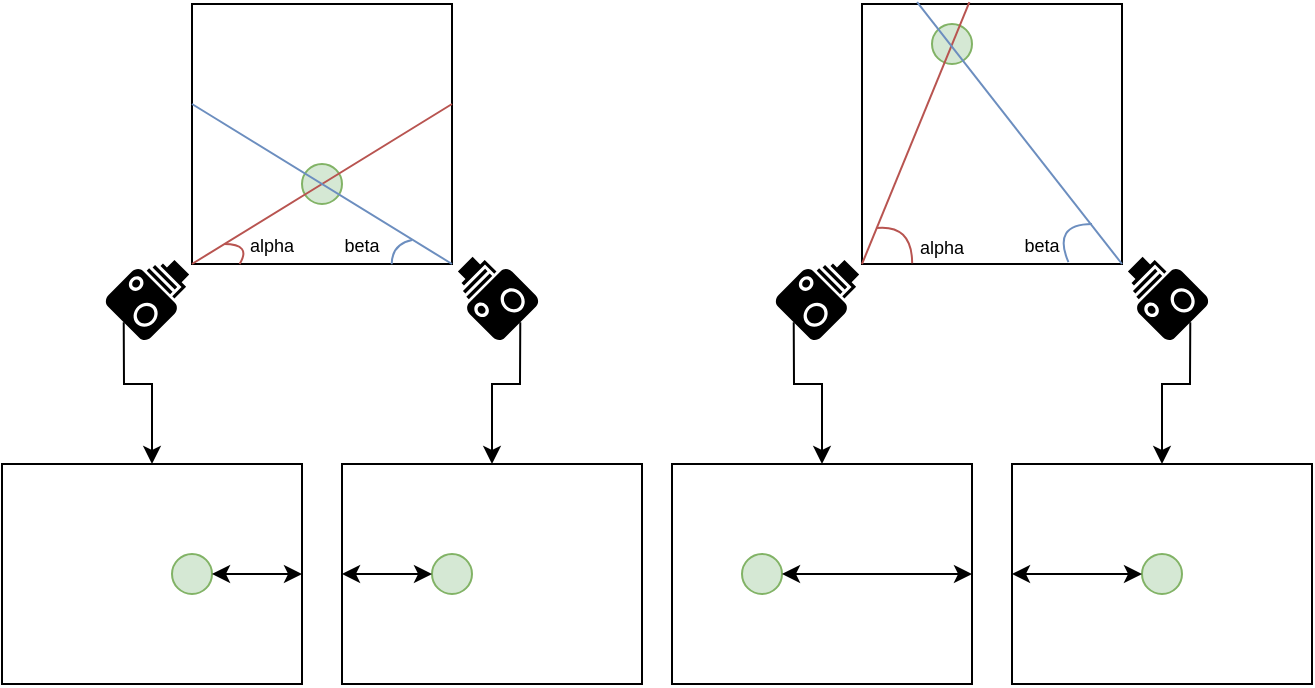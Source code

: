 <mxfile version="24.4.8" type="device">
  <diagram name="Page-1" id="c5X7hhBgmhvkAeY6OyJd">
    <mxGraphModel dx="1094" dy="670" grid="1" gridSize="10" guides="1" tooltips="1" connect="1" arrows="1" fold="1" page="1" pageScale="1" pageWidth="850" pageHeight="1100" math="0" shadow="0">
      <root>
        <mxCell id="0" />
        <mxCell id="1" parent="0" />
        <mxCell id="uJ7OIQPrnL1CbaQ1osgT-79" value="" style="rounded=0;whiteSpace=wrap;html=1;" vertex="1" parent="1">
          <mxGeometry x="185" y="300" width="150" height="110" as="geometry" />
        </mxCell>
        <mxCell id="uJ7OIQPrnL1CbaQ1osgT-80" value="" style="ellipse;whiteSpace=wrap;html=1;aspect=fixed;fillColor=#d5e8d4;strokeColor=#82b366;" vertex="1" parent="1">
          <mxGeometry x="270" y="345" width="20" height="20" as="geometry" />
        </mxCell>
        <mxCell id="uJ7OIQPrnL1CbaQ1osgT-82" value="" style="whiteSpace=wrap;html=1;aspect=fixed;" vertex="1" parent="1">
          <mxGeometry x="280" y="70" width="130" height="130" as="geometry" />
        </mxCell>
        <mxCell id="uJ7OIQPrnL1CbaQ1osgT-83" value="" style="shape=mxgraph.signs.tech.camera_1;html=1;pointerEvents=1;fillColor=#000000;strokeColor=none;verticalLabelPosition=bottom;verticalAlign=top;align=center;rotation=-45;" vertex="1" parent="1">
          <mxGeometry x="240" y="200" width="40" height="30" as="geometry" />
        </mxCell>
        <mxCell id="uJ7OIQPrnL1CbaQ1osgT-84" value="" style="shape=mxgraph.signs.tech.camera_1;html=1;pointerEvents=1;fillColor=#000000;strokeColor=none;verticalLabelPosition=bottom;verticalAlign=top;align=center;rotation=-135;" vertex="1" parent="1">
          <mxGeometry x="410" y="200" width="40" height="30" as="geometry" />
        </mxCell>
        <mxCell id="uJ7OIQPrnL1CbaQ1osgT-85" value="" style="ellipse;whiteSpace=wrap;html=1;aspect=fixed;fillColor=#d5e8d4;strokeColor=#82b366;" vertex="1" parent="1">
          <mxGeometry x="335" y="150" width="20" height="20" as="geometry" />
        </mxCell>
        <mxCell id="uJ7OIQPrnL1CbaQ1osgT-86" value="" style="endArrow=none;html=1;rounded=0;exitX=0;exitY=1;exitDx=0;exitDy=0;fillColor=#f8cecc;strokeColor=#b85450;" edge="1" parent="1" source="uJ7OIQPrnL1CbaQ1osgT-82">
          <mxGeometry width="50" height="50" relative="1" as="geometry">
            <mxPoint x="50" y="230" as="sourcePoint" />
            <mxPoint x="410" y="120" as="targetPoint" />
          </mxGeometry>
        </mxCell>
        <mxCell id="uJ7OIQPrnL1CbaQ1osgT-87" value="" style="endArrow=classic;html=1;rounded=0;exitX=0;exitY=0.5;exitDx=0;exitDy=0;exitPerimeter=0;entryX=0.5;entryY=0;entryDx=0;entryDy=0;" edge="1" parent="1" source="uJ7OIQPrnL1CbaQ1osgT-83" target="uJ7OIQPrnL1CbaQ1osgT-79">
          <mxGeometry width="50" height="50" relative="1" as="geometry">
            <mxPoint x="150" y="270" as="sourcePoint" />
            <mxPoint x="200" y="220" as="targetPoint" />
            <Array as="points">
              <mxPoint x="246" y="260" />
              <mxPoint x="260" y="260" />
            </Array>
          </mxGeometry>
        </mxCell>
        <mxCell id="uJ7OIQPrnL1CbaQ1osgT-88" value="" style="endArrow=classic;startArrow=classic;html=1;rounded=0;entryX=1;entryY=0.5;entryDx=0;entryDy=0;exitX=1;exitY=0.5;exitDx=0;exitDy=0;" edge="1" parent="1" source="uJ7OIQPrnL1CbaQ1osgT-80" target="uJ7OIQPrnL1CbaQ1osgT-79">
          <mxGeometry width="50" height="50" relative="1" as="geometry">
            <mxPoint x="290" y="440" as="sourcePoint" />
            <mxPoint x="340" y="390" as="targetPoint" />
          </mxGeometry>
        </mxCell>
        <mxCell id="uJ7OIQPrnL1CbaQ1osgT-89" value="" style="rounded=0;whiteSpace=wrap;html=1;" vertex="1" parent="1">
          <mxGeometry x="355" y="300" width="150" height="110" as="geometry" />
        </mxCell>
        <mxCell id="uJ7OIQPrnL1CbaQ1osgT-90" value="" style="ellipse;whiteSpace=wrap;html=1;aspect=fixed;fillColor=#d5e8d4;strokeColor=#82b366;" vertex="1" parent="1">
          <mxGeometry x="400" y="345" width="20" height="20" as="geometry" />
        </mxCell>
        <mxCell id="uJ7OIQPrnL1CbaQ1osgT-91" value="" style="endArrow=classic;startArrow=classic;html=1;rounded=0;entryX=0;entryY=0.5;entryDx=0;entryDy=0;exitX=0;exitY=0.5;exitDx=0;exitDy=0;" edge="1" parent="1" source="uJ7OIQPrnL1CbaQ1osgT-89" target="uJ7OIQPrnL1CbaQ1osgT-90">
          <mxGeometry width="50" height="50" relative="1" as="geometry">
            <mxPoint x="550" y="440" as="sourcePoint" />
            <mxPoint x="600" y="390" as="targetPoint" />
          </mxGeometry>
        </mxCell>
        <mxCell id="uJ7OIQPrnL1CbaQ1osgT-92" value="" style="endArrow=none;html=1;rounded=0;exitX=1;exitY=1;exitDx=0;exitDy=0;fillColor=#dae8fc;strokeColor=#6c8ebf;" edge="1" parent="1" source="uJ7OIQPrnL1CbaQ1osgT-82">
          <mxGeometry width="50" height="50" relative="1" as="geometry">
            <mxPoint x="290" y="280" as="sourcePoint" />
            <mxPoint x="280" y="120" as="targetPoint" />
          </mxGeometry>
        </mxCell>
        <mxCell id="uJ7OIQPrnL1CbaQ1osgT-96" value="" style="endArrow=classic;html=1;rounded=0;exitX=0;exitY=0.5;exitDx=0;exitDy=0;exitPerimeter=0;entryX=0.5;entryY=0;entryDx=0;entryDy=0;" edge="1" parent="1" source="uJ7OIQPrnL1CbaQ1osgT-84" target="uJ7OIQPrnL1CbaQ1osgT-89">
          <mxGeometry width="50" height="50" relative="1" as="geometry">
            <mxPoint x="450" y="300" as="sourcePoint" />
            <mxPoint x="500" y="250" as="targetPoint" />
            <Array as="points">
              <mxPoint x="444" y="260" />
              <mxPoint x="430" y="260" />
            </Array>
          </mxGeometry>
        </mxCell>
        <mxCell id="uJ7OIQPrnL1CbaQ1osgT-97" value="" style="rounded=0;whiteSpace=wrap;html=1;" vertex="1" parent="1">
          <mxGeometry x="520" y="300" width="150" height="110" as="geometry" />
        </mxCell>
        <mxCell id="uJ7OIQPrnL1CbaQ1osgT-98" value="" style="ellipse;whiteSpace=wrap;html=1;aspect=fixed;fillColor=#d5e8d4;strokeColor=#82b366;" vertex="1" parent="1">
          <mxGeometry x="555" y="345" width="20" height="20" as="geometry" />
        </mxCell>
        <mxCell id="uJ7OIQPrnL1CbaQ1osgT-99" value="" style="whiteSpace=wrap;html=1;aspect=fixed;" vertex="1" parent="1">
          <mxGeometry x="615" y="70" width="130" height="130" as="geometry" />
        </mxCell>
        <mxCell id="uJ7OIQPrnL1CbaQ1osgT-100" value="" style="shape=mxgraph.signs.tech.camera_1;html=1;pointerEvents=1;fillColor=#000000;strokeColor=none;verticalLabelPosition=bottom;verticalAlign=top;align=center;rotation=-45;" vertex="1" parent="1">
          <mxGeometry x="575" y="200" width="40" height="30" as="geometry" />
        </mxCell>
        <mxCell id="uJ7OIQPrnL1CbaQ1osgT-101" value="" style="shape=mxgraph.signs.tech.camera_1;html=1;pointerEvents=1;fillColor=#000000;strokeColor=none;verticalLabelPosition=bottom;verticalAlign=top;align=center;rotation=-135;" vertex="1" parent="1">
          <mxGeometry x="745" y="200" width="40" height="30" as="geometry" />
        </mxCell>
        <mxCell id="uJ7OIQPrnL1CbaQ1osgT-102" value="" style="ellipse;whiteSpace=wrap;html=1;aspect=fixed;fillColor=#d5e8d4;strokeColor=#82b366;" vertex="1" parent="1">
          <mxGeometry x="650" y="80" width="20" height="20" as="geometry" />
        </mxCell>
        <mxCell id="uJ7OIQPrnL1CbaQ1osgT-103" value="" style="endArrow=none;html=1;rounded=0;exitX=0;exitY=1;exitDx=0;exitDy=0;fillColor=#f8cecc;strokeColor=#b85450;entryX=0.413;entryY=-0.007;entryDx=0;entryDy=0;entryPerimeter=0;" edge="1" parent="1" source="uJ7OIQPrnL1CbaQ1osgT-99" target="uJ7OIQPrnL1CbaQ1osgT-99">
          <mxGeometry width="50" height="50" relative="1" as="geometry">
            <mxPoint x="385" y="230" as="sourcePoint" />
            <mxPoint x="745" y="120" as="targetPoint" />
          </mxGeometry>
        </mxCell>
        <mxCell id="uJ7OIQPrnL1CbaQ1osgT-104" value="" style="endArrow=classic;html=1;rounded=0;exitX=0;exitY=0.5;exitDx=0;exitDy=0;exitPerimeter=0;entryX=0.5;entryY=0;entryDx=0;entryDy=0;" edge="1" parent="1" source="uJ7OIQPrnL1CbaQ1osgT-100" target="uJ7OIQPrnL1CbaQ1osgT-97">
          <mxGeometry width="50" height="50" relative="1" as="geometry">
            <mxPoint x="485" y="270" as="sourcePoint" />
            <mxPoint x="535" y="220" as="targetPoint" />
            <Array as="points">
              <mxPoint x="581" y="260" />
              <mxPoint x="595" y="260" />
            </Array>
          </mxGeometry>
        </mxCell>
        <mxCell id="uJ7OIQPrnL1CbaQ1osgT-105" value="" style="endArrow=classic;startArrow=classic;html=1;rounded=0;entryX=1;entryY=0.5;entryDx=0;entryDy=0;exitX=1;exitY=0.5;exitDx=0;exitDy=0;" edge="1" parent="1" source="uJ7OIQPrnL1CbaQ1osgT-98" target="uJ7OIQPrnL1CbaQ1osgT-97">
          <mxGeometry width="50" height="50" relative="1" as="geometry">
            <mxPoint x="625" y="440" as="sourcePoint" />
            <mxPoint x="675" y="390" as="targetPoint" />
          </mxGeometry>
        </mxCell>
        <mxCell id="uJ7OIQPrnL1CbaQ1osgT-106" value="" style="rounded=0;whiteSpace=wrap;html=1;" vertex="1" parent="1">
          <mxGeometry x="690" y="300" width="150" height="110" as="geometry" />
        </mxCell>
        <mxCell id="uJ7OIQPrnL1CbaQ1osgT-107" value="" style="ellipse;whiteSpace=wrap;html=1;aspect=fixed;fillColor=#d5e8d4;strokeColor=#82b366;" vertex="1" parent="1">
          <mxGeometry x="755" y="345" width="20" height="20" as="geometry" />
        </mxCell>
        <mxCell id="uJ7OIQPrnL1CbaQ1osgT-108" value="" style="endArrow=classic;startArrow=classic;html=1;rounded=0;entryX=0;entryY=0.5;entryDx=0;entryDy=0;exitX=0;exitY=0.5;exitDx=0;exitDy=0;" edge="1" parent="1" source="uJ7OIQPrnL1CbaQ1osgT-106" target="uJ7OIQPrnL1CbaQ1osgT-107">
          <mxGeometry width="50" height="50" relative="1" as="geometry">
            <mxPoint x="885" y="440" as="sourcePoint" />
            <mxPoint x="935" y="390" as="targetPoint" />
          </mxGeometry>
        </mxCell>
        <mxCell id="uJ7OIQPrnL1CbaQ1osgT-109" value="" style="endArrow=none;html=1;rounded=0;exitX=1;exitY=1;exitDx=0;exitDy=0;fillColor=#dae8fc;strokeColor=#6c8ebf;entryX=0.212;entryY=-0.007;entryDx=0;entryDy=0;entryPerimeter=0;" edge="1" parent="1" source="uJ7OIQPrnL1CbaQ1osgT-99" target="uJ7OIQPrnL1CbaQ1osgT-99">
          <mxGeometry width="50" height="50" relative="1" as="geometry">
            <mxPoint x="625" y="280" as="sourcePoint" />
            <mxPoint x="615" y="120" as="targetPoint" />
          </mxGeometry>
        </mxCell>
        <mxCell id="uJ7OIQPrnL1CbaQ1osgT-110" value="" style="endArrow=classic;html=1;rounded=0;exitX=0;exitY=0.5;exitDx=0;exitDy=0;exitPerimeter=0;entryX=0.5;entryY=0;entryDx=0;entryDy=0;" edge="1" parent="1" source="uJ7OIQPrnL1CbaQ1osgT-101" target="uJ7OIQPrnL1CbaQ1osgT-106">
          <mxGeometry width="50" height="50" relative="1" as="geometry">
            <mxPoint x="785" y="300" as="sourcePoint" />
            <mxPoint x="835" y="250" as="targetPoint" />
            <Array as="points">
              <mxPoint x="779" y="260" />
              <mxPoint x="765" y="260" />
            </Array>
          </mxGeometry>
        </mxCell>
        <mxCell id="uJ7OIQPrnL1CbaQ1osgT-113" value="" style="endArrow=none;html=1;rounded=0;exitX=0.183;exitY=1;exitDx=0;exitDy=0;exitPerimeter=0;jumpSize=1;curved=1;strokeColor=#b85450;fillColor=#f8cecc;" edge="1" parent="1" source="uJ7OIQPrnL1CbaQ1osgT-82">
          <mxGeometry width="50" height="50" relative="1" as="geometry">
            <mxPoint x="330" y="260" as="sourcePoint" />
            <mxPoint x="296" y="190" as="targetPoint" />
            <Array as="points">
              <mxPoint x="310" y="190" />
            </Array>
          </mxGeometry>
        </mxCell>
        <mxCell id="uJ7OIQPrnL1CbaQ1osgT-114" value="" style="endArrow=none;html=1;rounded=0;exitX=0.768;exitY=1.001;exitDx=0;exitDy=0;exitPerimeter=0;curved=1;fillColor=#dae8fc;strokeColor=#6c8ebf;" edge="1" parent="1" source="uJ7OIQPrnL1CbaQ1osgT-82">
          <mxGeometry width="50" height="50" relative="1" as="geometry">
            <mxPoint x="360" y="220" as="sourcePoint" />
            <mxPoint x="390" y="188" as="targetPoint" />
            <Array as="points">
              <mxPoint x="380" y="190" />
            </Array>
          </mxGeometry>
        </mxCell>
        <mxCell id="uJ7OIQPrnL1CbaQ1osgT-115" value="" style="endArrow=none;html=1;rounded=0;exitX=0.193;exitY=0.997;exitDx=0;exitDy=0;exitPerimeter=0;curved=1;fillColor=#f8cecc;strokeColor=#b85450;" edge="1" parent="1" source="uJ7OIQPrnL1CbaQ1osgT-99">
          <mxGeometry width="50" height="50" relative="1" as="geometry">
            <mxPoint x="630" y="240" as="sourcePoint" />
            <mxPoint x="622" y="182" as="targetPoint" />
            <Array as="points">
              <mxPoint x="640" y="180" />
            </Array>
          </mxGeometry>
        </mxCell>
        <mxCell id="uJ7OIQPrnL1CbaQ1osgT-116" value="" style="endArrow=none;html=1;rounded=0;entryX=0.794;entryY=0.993;entryDx=0;entryDy=0;entryPerimeter=0;curved=1;fillColor=#dae8fc;strokeColor=#6c8ebf;" edge="1" parent="1" target="uJ7OIQPrnL1CbaQ1osgT-99">
          <mxGeometry width="50" height="50" relative="1" as="geometry">
            <mxPoint x="730" y="180" as="sourcePoint" />
            <mxPoint x="690" y="190" as="targetPoint" />
            <Array as="points">
              <mxPoint x="710" y="180" />
            </Array>
          </mxGeometry>
        </mxCell>
        <mxCell id="uJ7OIQPrnL1CbaQ1osgT-117" value="&lt;font style=&quot;font-size: 9px;&quot;&gt;alpha&lt;/font&gt;" style="text;html=1;align=center;verticalAlign=middle;whiteSpace=wrap;rounded=0;" vertex="1" parent="1">
          <mxGeometry x="305" y="185" width="30" height="10" as="geometry" />
        </mxCell>
        <mxCell id="uJ7OIQPrnL1CbaQ1osgT-118" value="&lt;font style=&quot;font-size: 9px;&quot;&gt;beta&lt;/font&gt;" style="text;html=1;align=center;verticalAlign=middle;whiteSpace=wrap;rounded=0;" vertex="1" parent="1">
          <mxGeometry x="350" y="185" width="30" height="10" as="geometry" />
        </mxCell>
        <mxCell id="uJ7OIQPrnL1CbaQ1osgT-119" value="&lt;font style=&quot;font-size: 9px;&quot;&gt;alpha&lt;/font&gt;" style="text;html=1;align=center;verticalAlign=middle;whiteSpace=wrap;rounded=0;" vertex="1" parent="1">
          <mxGeometry x="640" y="186" width="30" height="10" as="geometry" />
        </mxCell>
        <mxCell id="uJ7OIQPrnL1CbaQ1osgT-120" value="&lt;font style=&quot;font-size: 9px;&quot;&gt;beta&lt;/font&gt;" style="text;html=1;align=center;verticalAlign=middle;whiteSpace=wrap;rounded=0;" vertex="1" parent="1">
          <mxGeometry x="690" y="185" width="30" height="10" as="geometry" />
        </mxCell>
      </root>
    </mxGraphModel>
  </diagram>
</mxfile>
